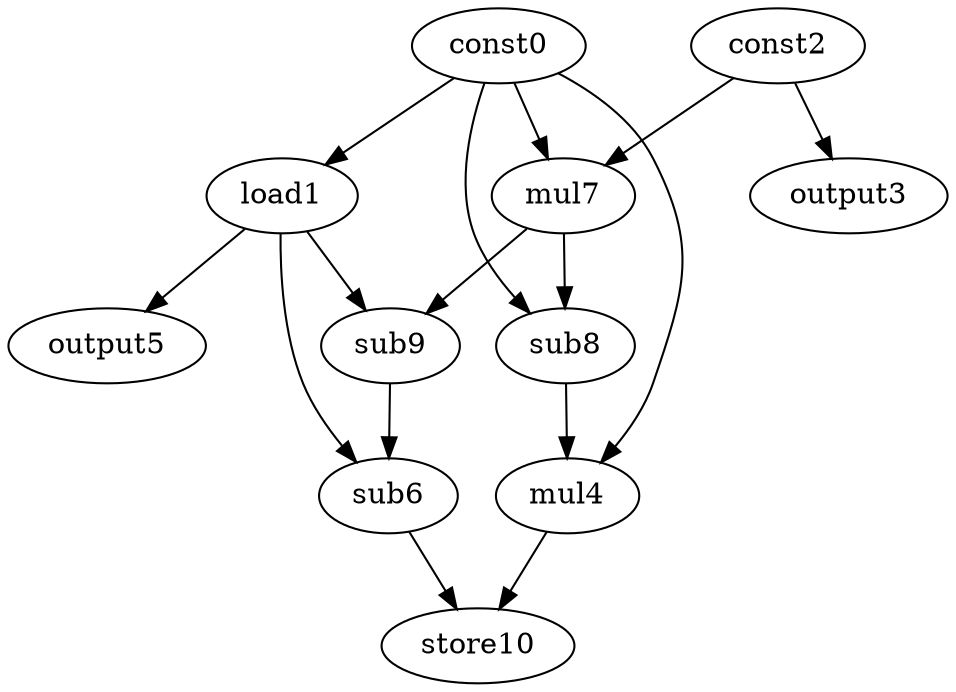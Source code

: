 digraph G { 
const0[opcode=const]; 
load1[opcode=load]; 
const2[opcode=const]; 
output3[opcode=output]; 
mul4[opcode=mul]; 
output5[opcode=output]; 
sub6[opcode=sub]; 
mul7[opcode=mul]; 
sub8[opcode=sub]; 
sub9[opcode=sub]; 
store10[opcode=store]; 
const0->load1[operand=0];
const2->output3[operand=0];
const0->mul7[operand=0];
const2->mul7[operand=1];
load1->output5[operand=0];
const0->sub8[operand=0];
mul7->sub8[operand=1];
load1->sub9[operand=0];
mul7->sub9[operand=1];
const0->mul4[operand=0];
sub8->mul4[operand=1];
load1->sub6[operand=0];
sub9->sub6[operand=1];
mul4->store10[operand=0];
sub6->store10[operand=1];
}
